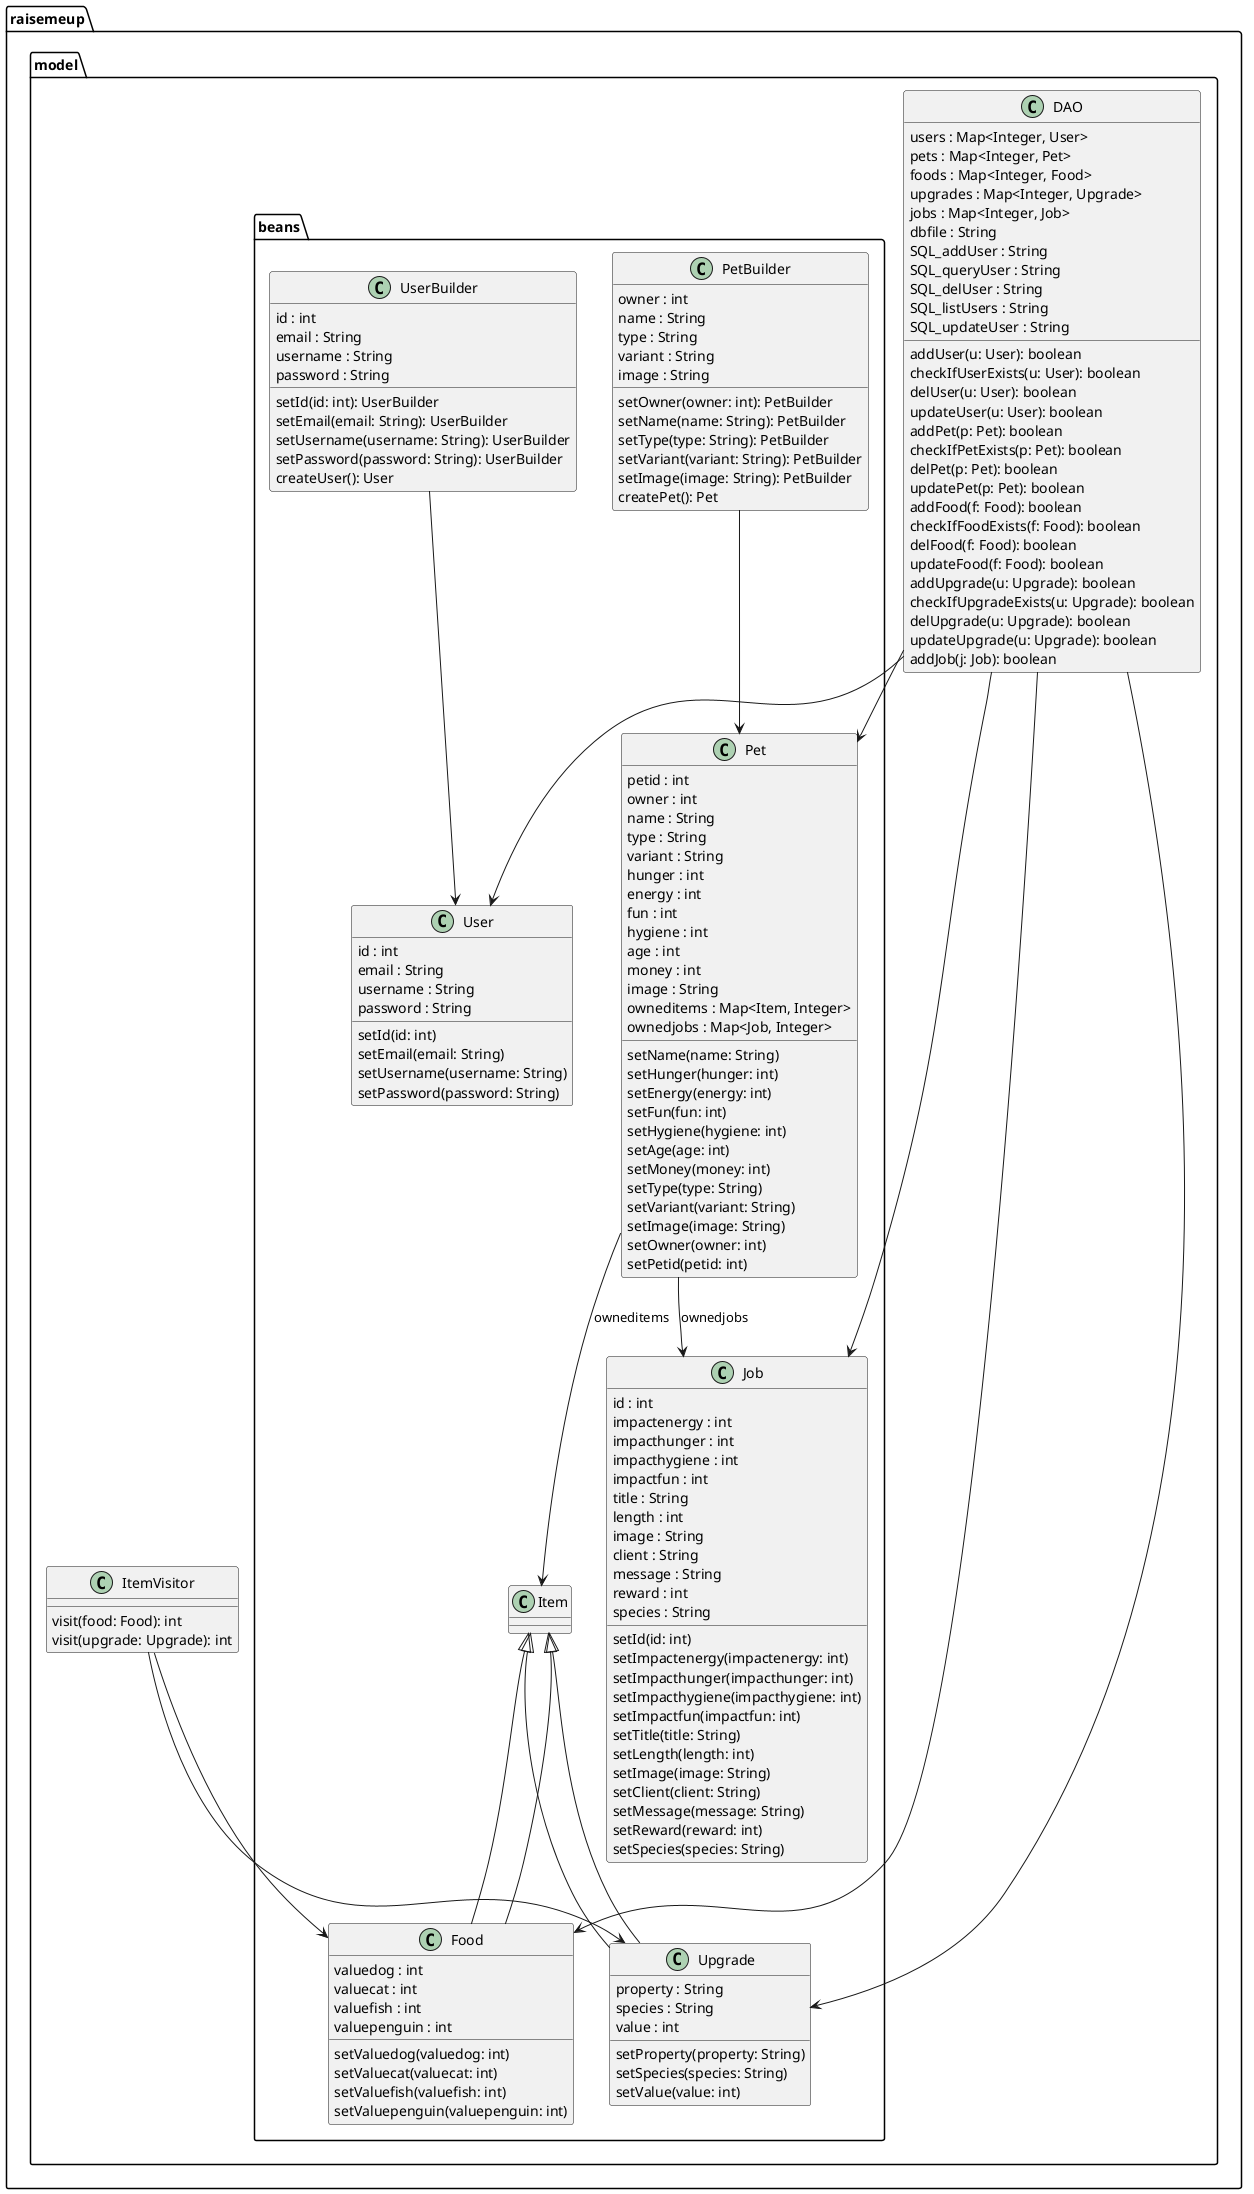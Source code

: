 @startuml

package raisemeup.model {
    class DAO {
        users : Map<Integer, User>
        pets : Map<Integer, Pet>
        foods : Map<Integer, Food>
        upgrades : Map<Integer, Upgrade>
        jobs : Map<Integer, Job>
        dbfile : String
        SQL_addUser : String
        SQL_queryUser : String
        SQL_delUser : String
        SQL_listUsers : String
        SQL_updateUser : String
        addUser(u: User): boolean
        checkIfUserExists(u: User): boolean
        delUser(u: User): boolean
        updateUser(u: User): boolean
        addPet(p: Pet): boolean
        checkIfPetExists(p: Pet): boolean
        delPet(p: Pet): boolean
        updatePet(p: Pet): boolean
        addFood(f: Food): boolean
        checkIfFoodExists(f: Food): boolean
        delFood(f: Food): boolean
        updateFood(f: Food): boolean
        addUpgrade(u: Upgrade): boolean
        checkIfUpgradeExists(u: Upgrade): boolean
        delUpgrade(u: Upgrade): boolean
        updateUpgrade(u: Upgrade): boolean
        addJob(j: Job): boolean
    }
}

package raisemeup.model.beans {
    class User {
        id : int
        email : String
        username : String
        password : String
        setId(id: int)
        setEmail(email: String)
        setUsername(username: String)
        setPassword(password: String)
    }

    class UserBuilder {
        id : int
        email : String
        username : String
        password : String
        setId(id: int): UserBuilder
        setEmail(email: String): UserBuilder
        setUsername(username: String): UserBuilder
        setPassword(password: String): UserBuilder
        createUser(): User
    }

    class Pet {
        petid : int
        owner : int
        name : String
        type : String
        variant : String
        hunger : int
        energy : int
        fun : int
        hygiene : int
        age : int
        money : int
        image : String
        owneditems : Map<Item, Integer>
        ownedjobs : Map<Job, Integer>
        setName(name: String)
        setHunger(hunger: int)
        setEnergy(energy: int)
        setFun(fun: int)
        setHygiene(hygiene: int)
        setAge(age: int)
        setMoney(money: int)
        setType(type: String)
        setVariant(variant: String)
        setImage(image: String)
        setOwner(owner: int)
        setPetid(petid: int)
    }

    class PetBuilder {
        owner : int
        name : String
        type : String
        variant : String
        image : String
        setOwner(owner: int): PetBuilder
        setName(name: String): PetBuilder
        setType(type: String): PetBuilder
        setVariant(variant: String): PetBuilder
        setImage(image: String): PetBuilder
        createPet(): Pet
    }

    class Food extends Item {
        valuedog : int
        valuecat : int
        valuefish : int
        valuepenguin : int
        setValuedog(valuedog: int)
        setValuecat(valuecat: int)
        setValuefish(valuefish: int)
        setValuepenguin(valuepenguin: int)
    }

    class Upgrade extends Item {
        property : String
        species : String
        value : int
        setProperty(property: String)
        setSpecies(species: String)
        setValue(value: int)
    }

    class Job {
        id : int
        impactenergy : int
        impacthunger : int
        impacthygiene : int
        impactfun : int
        title : String
        length : int
        image : String
        client : String
        message : String
        reward : int
        species : String
        setId(id: int)
        setImpactenergy(impactenergy: int)
        setImpacthunger(impacthunger: int)
        setImpacthygiene(impacthygiene: int)
        setImpactfun(impactfun: int)
        setTitle(title: String)
        setLength(length: int)
        setImage(image: String)
        setClient(client: String)
        setMessage(message: String)
        setReward(reward: int)
        setSpecies(species: String)
    }
}

package raisemeup.model {
    class ItemVisitor {
        visit(food: Food): int
        visit(upgrade: Upgrade): int
    }
}

DAO --> User
DAO --> Pet
DAO --> Food
DAO --> Upgrade
DAO --> Job
UserBuilder --> User
PetBuilder --> Pet
Food --|> Item
Upgrade --|> Item
Pet --> Job : ownedjobs
Pet --> Item : owneditems
ItemVisitor --> Food
ItemVisitor --> Upgrade

@enduml

